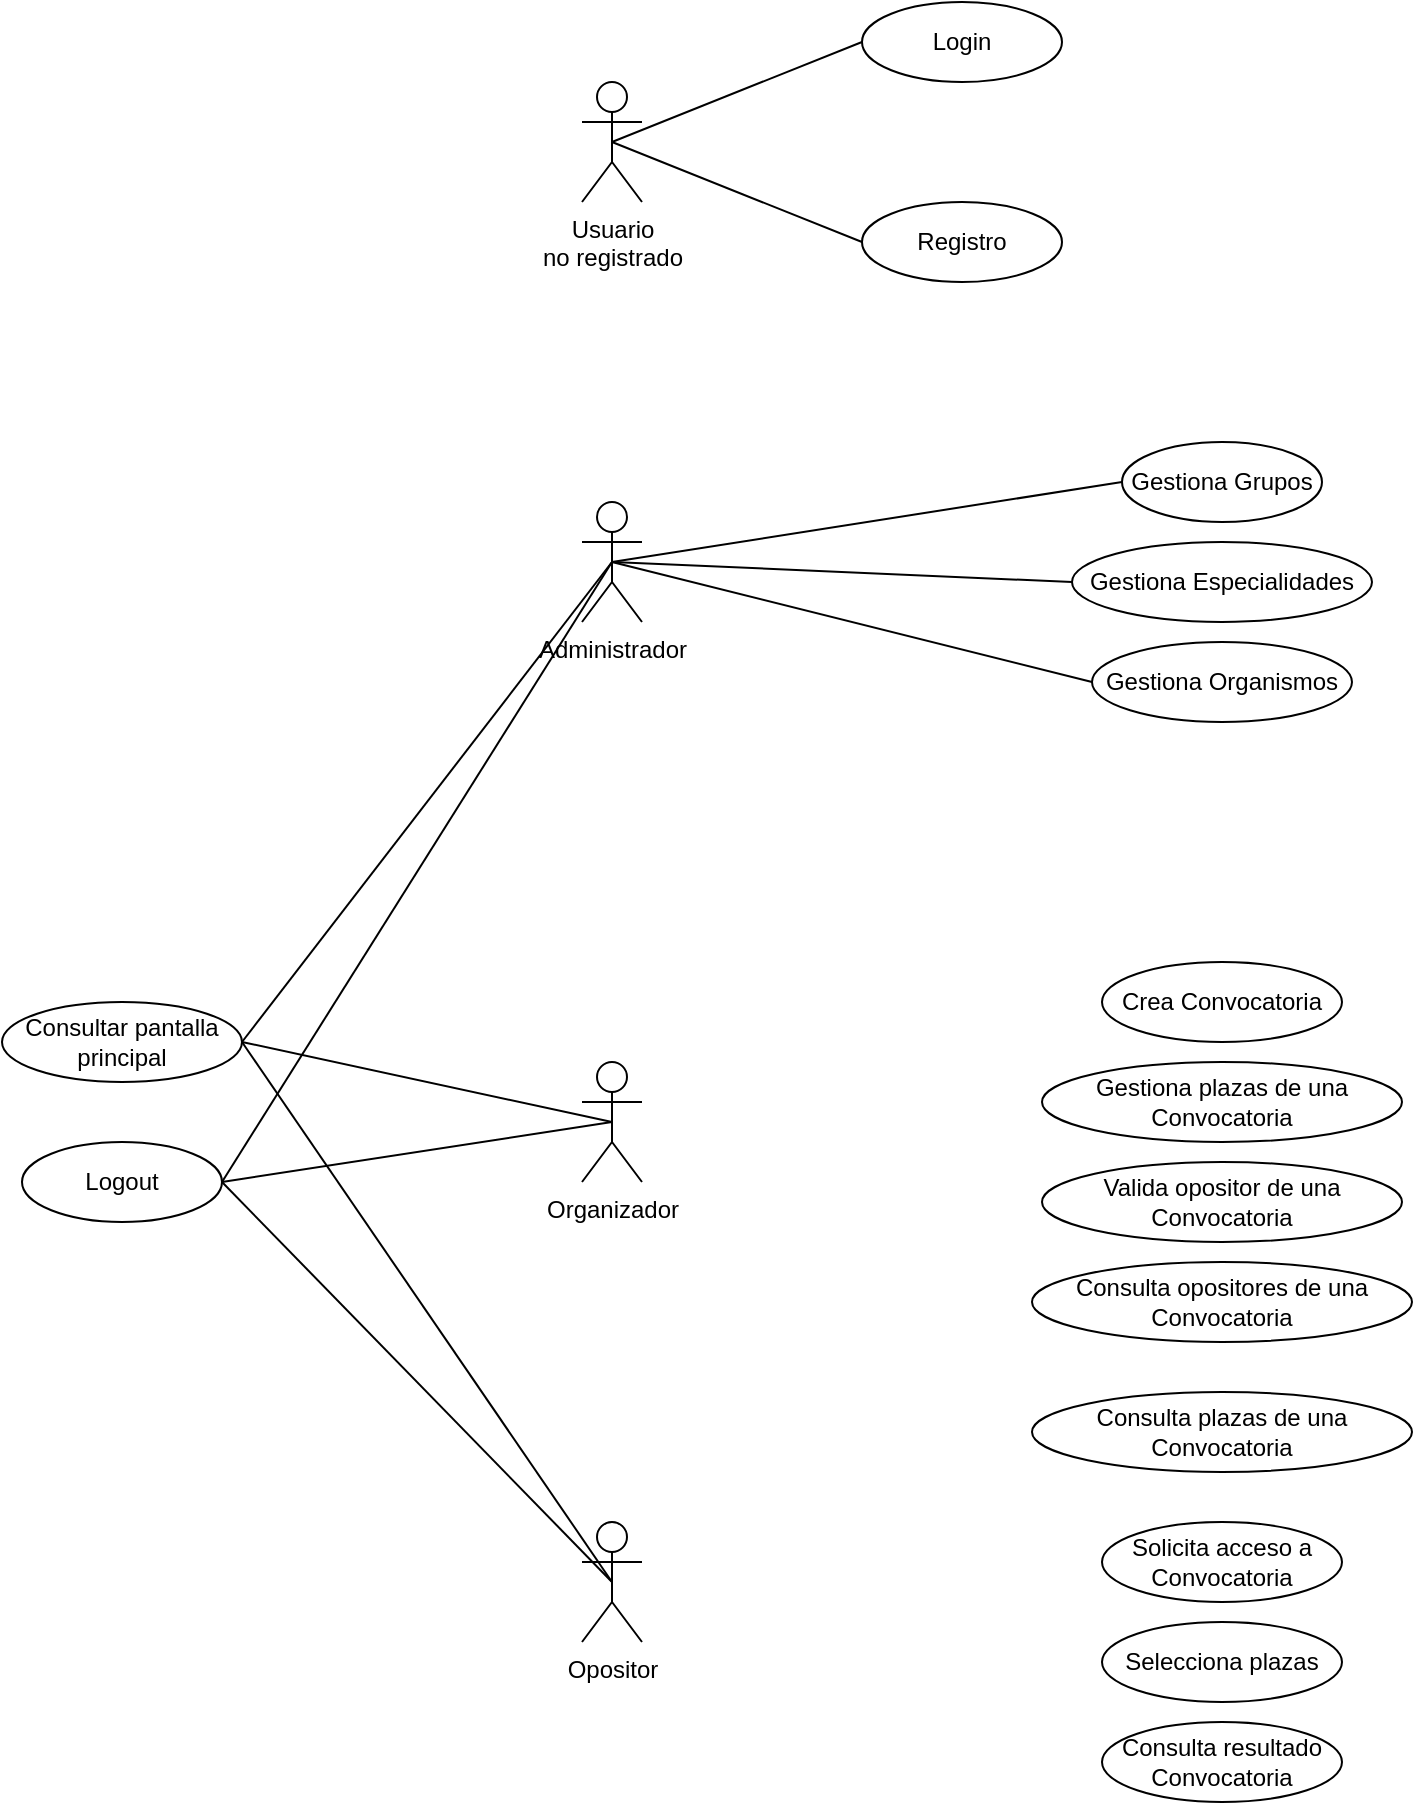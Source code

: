 <mxfile version="16.6.6" type="github">
  <diagram id="eh6CuOoCJ3JD7wiIeCYw" name="Page-1">
    <mxGraphModel dx="1808" dy="1695" grid="1" gridSize="10" guides="1" tooltips="1" connect="1" arrows="1" fold="1" page="1" pageScale="1" pageWidth="827" pageHeight="1169" math="0" shadow="0">
      <root>
        <mxCell id="0" />
        <mxCell id="1" parent="0" />
        <mxCell id="N_N5EQK5PibGkrsgR9iY-1" value="Organizador" style="shape=umlActor;verticalLabelPosition=bottom;verticalAlign=top;html=1;outlineConnect=0;" vertex="1" parent="1">
          <mxGeometry x="110" y="420" width="30" height="60" as="geometry" />
        </mxCell>
        <mxCell id="N_N5EQK5PibGkrsgR9iY-4" value="Administrador" style="shape=umlActor;verticalLabelPosition=bottom;verticalAlign=top;html=1;outlineConnect=0;" vertex="1" parent="1">
          <mxGeometry x="110" y="140" width="30" height="60" as="geometry" />
        </mxCell>
        <mxCell id="N_N5EQK5PibGkrsgR9iY-5" value="Opositor" style="shape=umlActor;verticalLabelPosition=bottom;verticalAlign=top;html=1;outlineConnect=0;" vertex="1" parent="1">
          <mxGeometry x="110" y="650" width="30" height="60" as="geometry" />
        </mxCell>
        <mxCell id="N_N5EQK5PibGkrsgR9iY-10" value="Gestiona Grupos" style="ellipse;whiteSpace=wrap;html=1;" vertex="1" parent="1">
          <mxGeometry x="380" y="110" width="100" height="40" as="geometry" />
        </mxCell>
        <mxCell id="N_N5EQK5PibGkrsgR9iY-11" value="Login" style="ellipse;whiteSpace=wrap;html=1;" vertex="1" parent="1">
          <mxGeometry x="250" y="-110" width="100" height="40" as="geometry" />
        </mxCell>
        <mxCell id="N_N5EQK5PibGkrsgR9iY-15" value="Gestiona Especialidades" style="ellipse;whiteSpace=wrap;html=1;" vertex="1" parent="1">
          <mxGeometry x="355" y="160" width="150" height="40" as="geometry" />
        </mxCell>
        <mxCell id="N_N5EQK5PibGkrsgR9iY-16" value="Gestiona Organismos" style="ellipse;whiteSpace=wrap;html=1;" vertex="1" parent="1">
          <mxGeometry x="365" y="210" width="130" height="40" as="geometry" />
        </mxCell>
        <mxCell id="N_N5EQK5PibGkrsgR9iY-20" value="" style="endArrow=none;html=1;rounded=0;entryX=0;entryY=0.5;entryDx=0;entryDy=0;exitX=0.5;exitY=0.5;exitDx=0;exitDy=0;exitPerimeter=0;" edge="1" parent="1" source="N_N5EQK5PibGkrsgR9iY-4" target="N_N5EQK5PibGkrsgR9iY-10">
          <mxGeometry width="50" height="50" relative="1" as="geometry">
            <mxPoint x="340" y="370" as="sourcePoint" />
            <mxPoint x="390" y="320" as="targetPoint" />
          </mxGeometry>
        </mxCell>
        <mxCell id="N_N5EQK5PibGkrsgR9iY-23" value="Crea Convocatoria" style="ellipse;whiteSpace=wrap;html=1;" vertex="1" parent="1">
          <mxGeometry x="370" y="370" width="120" height="40" as="geometry" />
        </mxCell>
        <mxCell id="N_N5EQK5PibGkrsgR9iY-24" value="Solicita acceso a Convocatoria" style="ellipse;whiteSpace=wrap;html=1;" vertex="1" parent="1">
          <mxGeometry x="370" y="650" width="120" height="40" as="geometry" />
        </mxCell>
        <mxCell id="N_N5EQK5PibGkrsgR9iY-25" value="Selecciona plazas" style="ellipse;whiteSpace=wrap;html=1;" vertex="1" parent="1">
          <mxGeometry x="370" y="700" width="120" height="40" as="geometry" />
        </mxCell>
        <mxCell id="N_N5EQK5PibGkrsgR9iY-26" value="Consulta opositores de una Convocatoria" style="ellipse;whiteSpace=wrap;html=1;" vertex="1" parent="1">
          <mxGeometry x="335" y="520" width="190" height="40" as="geometry" />
        </mxCell>
        <mxCell id="N_N5EQK5PibGkrsgR9iY-27" value="Consulta resultado Convocatoria" style="ellipse;whiteSpace=wrap;html=1;" vertex="1" parent="1">
          <mxGeometry x="370" y="750" width="120" height="40" as="geometry" />
        </mxCell>
        <mxCell id="N_N5EQK5PibGkrsgR9iY-28" value="Gestiona plazas de una Convocatoria" style="ellipse;whiteSpace=wrap;html=1;" vertex="1" parent="1">
          <mxGeometry x="340" y="420" width="180" height="40" as="geometry" />
        </mxCell>
        <mxCell id="N_N5EQK5PibGkrsgR9iY-29" value="Valida opositor de una Convocatoria" style="ellipse;whiteSpace=wrap;html=1;" vertex="1" parent="1">
          <mxGeometry x="340" y="470" width="180" height="40" as="geometry" />
        </mxCell>
        <mxCell id="N_N5EQK5PibGkrsgR9iY-30" value="Consulta plazas de una Convocatoria" style="ellipse;whiteSpace=wrap;html=1;" vertex="1" parent="1">
          <mxGeometry x="335" y="585" width="190" height="40" as="geometry" />
        </mxCell>
        <mxCell id="N_N5EQK5PibGkrsgR9iY-31" value="" style="endArrow=none;html=1;rounded=0;entryX=0;entryY=0.5;entryDx=0;entryDy=0;exitX=0.5;exitY=0.5;exitDx=0;exitDy=0;exitPerimeter=0;" edge="1" parent="1" source="N_N5EQK5PibGkrsgR9iY-4" target="N_N5EQK5PibGkrsgR9iY-15">
          <mxGeometry width="50" height="50" relative="1" as="geometry">
            <mxPoint x="150" y="177.647" as="sourcePoint" />
            <mxPoint x="390" y="140" as="targetPoint" />
          </mxGeometry>
        </mxCell>
        <mxCell id="N_N5EQK5PibGkrsgR9iY-32" value="" style="endArrow=none;html=1;rounded=0;entryX=0;entryY=0.5;entryDx=0;entryDy=0;exitX=0.5;exitY=0.5;exitDx=0;exitDy=0;exitPerimeter=0;" edge="1" parent="1" source="N_N5EQK5PibGkrsgR9iY-4" target="N_N5EQK5PibGkrsgR9iY-16">
          <mxGeometry width="50" height="50" relative="1" as="geometry">
            <mxPoint x="135" y="180" as="sourcePoint" />
            <mxPoint x="390.0" y="190" as="targetPoint" />
          </mxGeometry>
        </mxCell>
        <mxCell id="N_N5EQK5PibGkrsgR9iY-33" value="Consultar pantalla principal" style="ellipse;whiteSpace=wrap;html=1;" vertex="1" parent="1">
          <mxGeometry x="-180" y="390" width="120" height="40" as="geometry" />
        </mxCell>
        <mxCell id="N_N5EQK5PibGkrsgR9iY-34" value="Logout" style="ellipse;whiteSpace=wrap;html=1;" vertex="1" parent="1">
          <mxGeometry x="-170" y="460" width="100" height="40" as="geometry" />
        </mxCell>
        <mxCell id="N_N5EQK5PibGkrsgR9iY-35" value="Registro" style="ellipse;whiteSpace=wrap;html=1;" vertex="1" parent="1">
          <mxGeometry x="250" y="-10" width="100" height="40" as="geometry" />
        </mxCell>
        <mxCell id="N_N5EQK5PibGkrsgR9iY-36" value="Usuario &lt;br&gt;no registrado" style="shape=umlActor;verticalLabelPosition=bottom;verticalAlign=top;html=1;outlineConnect=0;" vertex="1" parent="1">
          <mxGeometry x="110" y="-70" width="30" height="60" as="geometry" />
        </mxCell>
        <mxCell id="N_N5EQK5PibGkrsgR9iY-37" value="" style="endArrow=none;html=1;rounded=0;strokeColor=default;exitX=0.5;exitY=0.5;exitDx=0;exitDy=0;exitPerimeter=0;entryX=0;entryY=0.5;entryDx=0;entryDy=0;" edge="1" parent="1" source="N_N5EQK5PibGkrsgR9iY-36" target="N_N5EQK5PibGkrsgR9iY-11">
          <mxGeometry width="50" height="50" relative="1" as="geometry">
            <mxPoint x="490" y="-30" as="sourcePoint" />
            <mxPoint x="540" y="-80" as="targetPoint" />
          </mxGeometry>
        </mxCell>
        <mxCell id="N_N5EQK5PibGkrsgR9iY-38" value="" style="endArrow=none;html=1;rounded=0;strokeColor=default;exitX=0.5;exitY=0.5;exitDx=0;exitDy=0;exitPerimeter=0;entryX=0;entryY=0.5;entryDx=0;entryDy=0;" edge="1" parent="1" source="N_N5EQK5PibGkrsgR9iY-36" target="N_N5EQK5PibGkrsgR9iY-35">
          <mxGeometry width="50" height="50" relative="1" as="geometry">
            <mxPoint x="490" y="-30" as="sourcePoint" />
            <mxPoint x="540" y="-80" as="targetPoint" />
          </mxGeometry>
        </mxCell>
        <mxCell id="N_N5EQK5PibGkrsgR9iY-40" value="" style="endArrow=none;html=1;rounded=0;entryX=1;entryY=0.5;entryDx=0;entryDy=0;exitX=0.5;exitY=0.5;exitDx=0;exitDy=0;exitPerimeter=0;" edge="1" parent="1" source="N_N5EQK5PibGkrsgR9iY-4" target="N_N5EQK5PibGkrsgR9iY-33">
          <mxGeometry width="50" height="50" relative="1" as="geometry">
            <mxPoint x="135" y="180" as="sourcePoint" />
            <mxPoint x="375.0" y="240" as="targetPoint" />
          </mxGeometry>
        </mxCell>
        <mxCell id="N_N5EQK5PibGkrsgR9iY-41" value="" style="endArrow=none;html=1;rounded=0;strokeColor=default;exitX=1;exitY=0.5;exitDx=0;exitDy=0;entryX=0.5;entryY=0.5;entryDx=0;entryDy=0;entryPerimeter=0;" edge="1" parent="1" source="N_N5EQK5PibGkrsgR9iY-34" target="N_N5EQK5PibGkrsgR9iY-1">
          <mxGeometry width="50" height="50" relative="1" as="geometry">
            <mxPoint x="50" y="510" as="sourcePoint" />
            <mxPoint x="100" y="460" as="targetPoint" />
          </mxGeometry>
        </mxCell>
        <mxCell id="N_N5EQK5PibGkrsgR9iY-42" value="" style="endArrow=none;html=1;rounded=0;strokeColor=default;exitX=1;exitY=0.5;exitDx=0;exitDy=0;entryX=0.5;entryY=0.5;entryDx=0;entryDy=0;entryPerimeter=0;" edge="1" parent="1" source="N_N5EQK5PibGkrsgR9iY-34" target="N_N5EQK5PibGkrsgR9iY-5">
          <mxGeometry width="50" height="50" relative="1" as="geometry">
            <mxPoint x="50" y="710" as="sourcePoint" />
            <mxPoint x="100" y="660" as="targetPoint" />
          </mxGeometry>
        </mxCell>
        <mxCell id="N_N5EQK5PibGkrsgR9iY-43" value="" style="endArrow=none;html=1;rounded=0;strokeColor=default;exitX=1;exitY=0.5;exitDx=0;exitDy=0;entryX=0.5;entryY=0.5;entryDx=0;entryDy=0;entryPerimeter=0;" edge="1" parent="1" source="N_N5EQK5PibGkrsgR9iY-33" target="N_N5EQK5PibGkrsgR9iY-1">
          <mxGeometry width="50" height="50" relative="1" as="geometry">
            <mxPoint x="50" y="440" as="sourcePoint" />
            <mxPoint x="100" y="390" as="targetPoint" />
          </mxGeometry>
        </mxCell>
        <mxCell id="N_N5EQK5PibGkrsgR9iY-45" value="" style="endArrow=none;html=1;rounded=0;strokeColor=default;exitX=1;exitY=0.5;exitDx=0;exitDy=0;entryX=0.5;entryY=0.5;entryDx=0;entryDy=0;entryPerimeter=0;" edge="1" parent="1" source="N_N5EQK5PibGkrsgR9iY-33" target="N_N5EQK5PibGkrsgR9iY-5">
          <mxGeometry width="50" height="50" relative="1" as="geometry">
            <mxPoint x="50" y="510" as="sourcePoint" />
            <mxPoint x="100" y="460" as="targetPoint" />
          </mxGeometry>
        </mxCell>
        <mxCell id="N_N5EQK5PibGkrsgR9iY-47" value="" style="endArrow=none;html=1;rounded=0;strokeColor=default;exitX=1;exitY=0.5;exitDx=0;exitDy=0;entryX=0.5;entryY=0.5;entryDx=0;entryDy=0;entryPerimeter=0;" edge="1" parent="1" source="N_N5EQK5PibGkrsgR9iY-34" target="N_N5EQK5PibGkrsgR9iY-4">
          <mxGeometry width="50" height="50" relative="1" as="geometry">
            <mxPoint x="50" y="510" as="sourcePoint" />
            <mxPoint x="90" y="250" as="targetPoint" />
          </mxGeometry>
        </mxCell>
      </root>
    </mxGraphModel>
  </diagram>
</mxfile>
